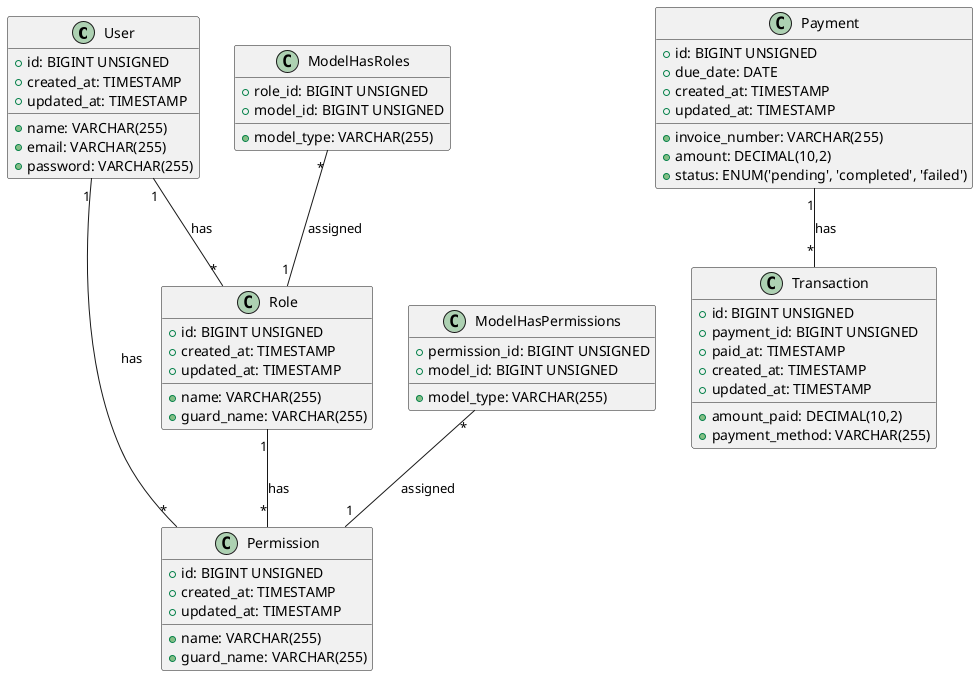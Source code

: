 @startuml pembayaran
!define RECTANGLE class

' Tabel User
RECTANGLE User {
    +id: BIGINT UNSIGNED
    +name: VARCHAR(255)
    +email: VARCHAR(255)
    +password: VARCHAR(255)
    +created_at: TIMESTAMP
    +updated_at: TIMESTAMP
}

' Tabel Payment
RECTANGLE Payment {
    +id: BIGINT UNSIGNED
    +invoice_number: VARCHAR(255)
    +amount: DECIMAL(10,2)
    +due_date: DATE
    +status: ENUM('pending', 'completed', 'failed')
    +created_at: TIMESTAMP
    +updated_at: TIMESTAMP
}

' Tabel Transaction
RECTANGLE Transaction {
    +id: BIGINT UNSIGNED
    +payment_id: BIGINT UNSIGNED
    +amount_paid: DECIMAL(10,2)
    +payment_method: VARCHAR(255)
    +paid_at: TIMESTAMP
    +created_at: TIMESTAMP
    +updated_at: TIMESTAMP
}

' Tabel Role
RECTANGLE Role {
    +id: BIGINT UNSIGNED
    +name: VARCHAR(255)
    +guard_name: VARCHAR(255)
    +created_at: TIMESTAMP
    +updated_at: TIMESTAMP
}

' Tabel Permission
RECTANGLE Permission {
    +id: BIGINT UNSIGNED
    +name: VARCHAR(255)
    +guard_name: VARCHAR(255)
    +created_at: TIMESTAMP
    +updated_at: TIMESTAMP
}

' Tabel Model_has_permissions (Relasi antara Permission dan Model)
RECTANGLE ModelHasPermissions {
    +permission_id: BIGINT UNSIGNED
    +model_type: VARCHAR(255)
    +model_id: BIGINT UNSIGNED
}

' Tabel Model_has_roles (Relasi antara Role dan Model)
RECTANGLE ModelHasRoles {
    +role_id: BIGINT UNSIGNED
    +model_type: VARCHAR(255)
    +model_id: BIGINT UNSIGNED
}

' Relasi antar tabel
User "1" -- "*" Role : "has"
User "1" -- "*" Permission : "has"
Payment "1" -- "*" Transaction : "has"
Role "1" -- "*" Permission : "has"
ModelHasPermissions "*" -- "1" Permission : "assigned"
ModelHasRoles "*" -- "1" Role : "assigned"
@enduml
